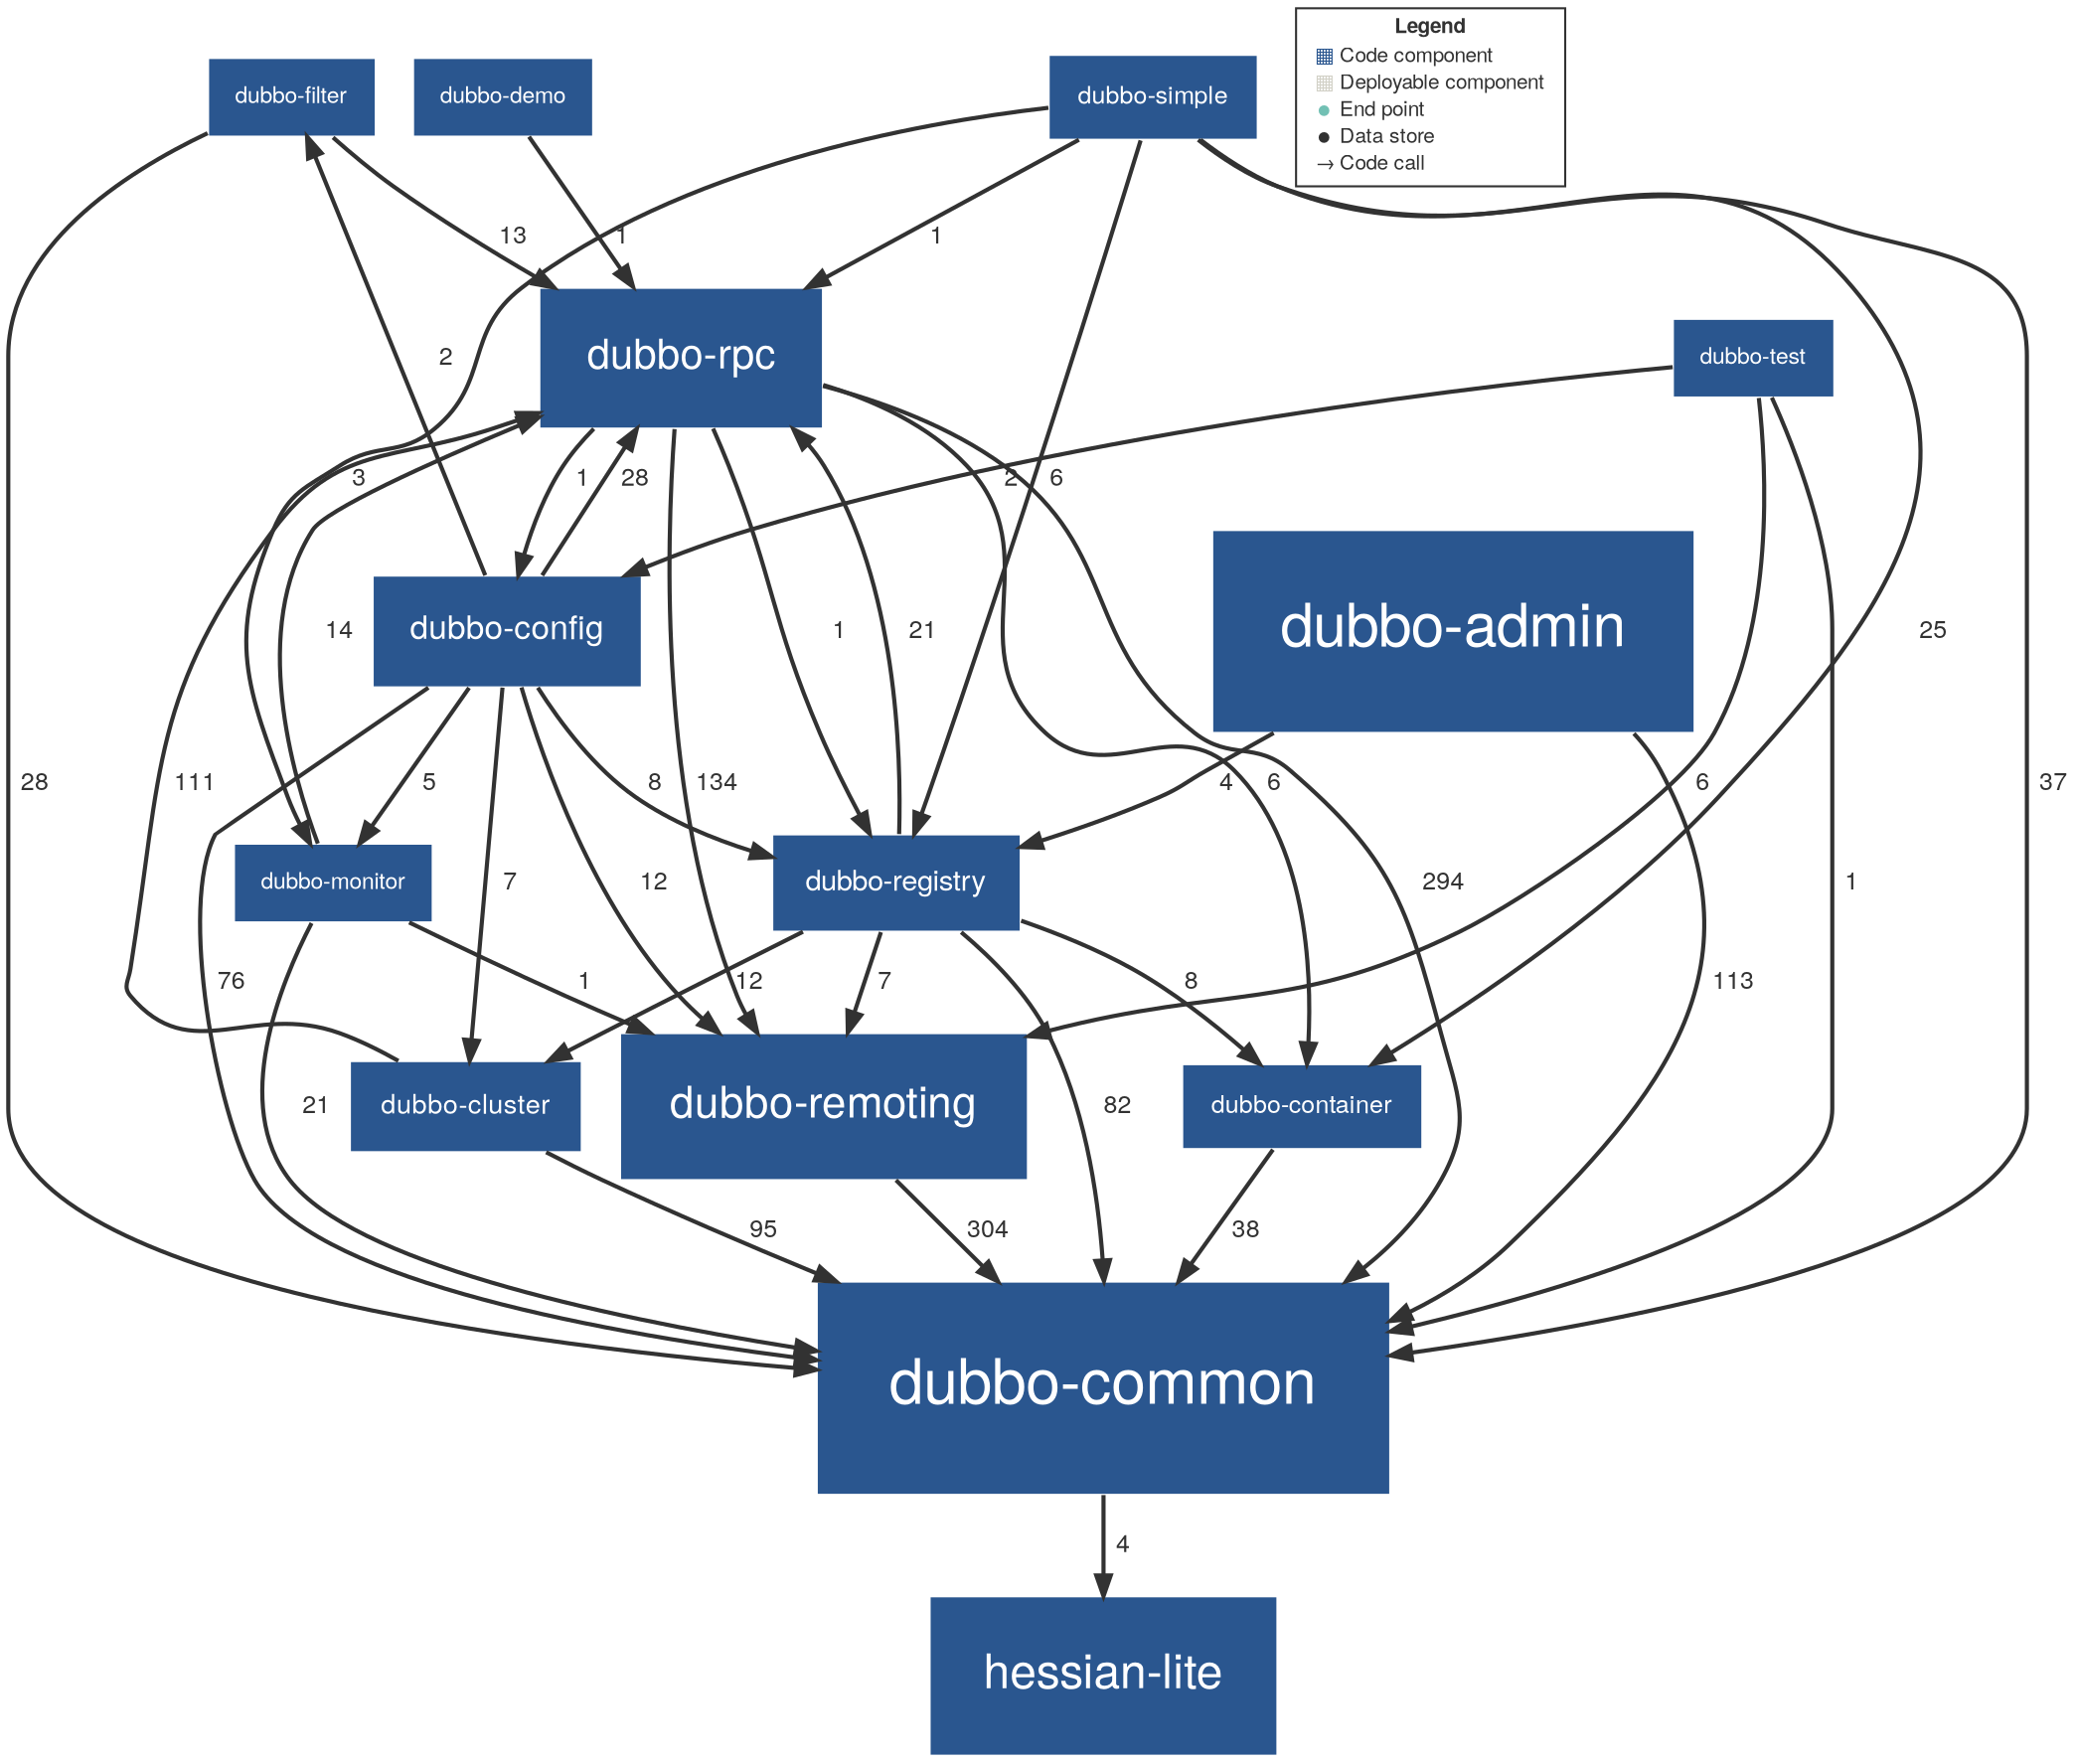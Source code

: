 digraph "Graph" {
compound=true
rankdir=TD
"com.alibaba:dubbo-common" [ shape="box" style="filled" fillcolor="#2A568F" penwidth="1" color="#FFFFFF" fontname="Helvetica Neue" fontcolor="#FFFFFF" fontsize="30" margin="0.48" label="dubbo-common" ]
"com.alibaba:dubbo-filter" [ shape="box" style="filled" fillcolor="#2A568F" penwidth="1" color="#FFFFFF" fontname="Helvetica Neue" fontcolor="#FFFFFF" fontsize="11" margin="0.176" label="dubbo-filter" ]
"com.alibaba:hessian-lite" [ shape="box" style="filled" fillcolor="#2A568F" penwidth="1" color="#FFFFFF" fontname="Helvetica Neue" fontcolor="#FFFFFF" fontsize="23" margin="0.368" label="hessian-lite" ]
"com.alibaba:dubbo-cluster" [ shape="box" style="filled" fillcolor="#2A568F" penwidth="1" color="#FFFFFF" fontname="Helvetica Neue" fontcolor="#FFFFFF" fontsize="13" margin="0.20800000000000002" label="dubbo-cluster" ]
"com.alibaba:dubbo-admin" [ shape="box" style="filled" fillcolor="#2A568F" penwidth="1" color="#FFFFFF" fontname="Helvetica Neue" fontcolor="#FFFFFF" fontsize="29" margin="0.464" label="dubbo-admin" ]
"com.alibaba:dubbo-simple" [ shape="box" style="filled" fillcolor="#2A568F" penwidth="1" color="#FFFFFF" fontname="Helvetica Neue" fontcolor="#FFFFFF" fontsize="12" margin="0.192" label="dubbo-simple" ]
"com.alibaba:dubbo-registry" [ shape="box" style="filled" fillcolor="#2A568F" penwidth="1" color="#FFFFFF" fontname="Helvetica Neue" fontcolor="#FFFFFF" fontsize="14" margin="0.224" label="dubbo-registry" ]
"com.alibaba:dubbo-monitor" [ shape="box" style="filled" fillcolor="#2A568F" penwidth="1" color="#FFFFFF" fontname="Helvetica Neue" fontcolor="#FFFFFF" fontsize="11" margin="0.176" label="dubbo-monitor" ]
"com.alibaba:dubbo-container" [ shape="box" style="filled" fillcolor="#2A568F" penwidth="1" color="#FFFFFF" fontname="Helvetica Neue" fontcolor="#FFFFFF" fontsize="12" margin="0.192" label="dubbo-container" ]
"com.alibaba:dubbo-test" [ shape="box" style="filled" fillcolor="#2A568F" penwidth="1" color="#FFFFFF" fontname="Helvetica Neue" fontcolor="#FFFFFF" fontsize="11" margin="0.176" label="dubbo-test" ]
"com.alibaba:dubbo-demo" [ shape="box" style="filled" fillcolor="#2A568F" penwidth="1" color="#FFFFFF" fontname="Helvetica Neue" fontcolor="#FFFFFF" fontsize="11" margin="0.176" label="dubbo-demo" ]
"com.alibaba:dubbo-remoting" [ shape="box" style="filled" fillcolor="#2A568F" penwidth="1" color="#FFFFFF" fontname="Helvetica Neue" fontcolor="#FFFFFF" fontsize="21" margin="0.336" label="dubbo-remoting" ]
"com.alibaba:dubbo-config" [ shape="box" style="filled" fillcolor="#2A568F" penwidth="1" color="#FFFFFF" fontname="Helvetica Neue" fontcolor="#FFFFFF" fontsize="16" margin="0.256" label="dubbo-config" ]
"com.alibaba:dubbo-rpc" [ shape="box" style="filled" fillcolor="#2A568F" penwidth="1" color="#FFFFFF" fontname="Helvetica Neue" fontcolor="#FFFFFF" fontsize="20" margin="0.32" label="dubbo-rpc" ]
"com.alibaba:dubbo-common" -> "com.alibaba:hessian-lite" [ penwidth="2" color="#323232" fontcolor="#323232" fontname="Helvetica Neue" fontsize="12" label="  4" ]
"com.alibaba:dubbo-filter" -> "com.alibaba:dubbo-common" [ penwidth="2" color="#323232" fontcolor="#323232" fontname="Helvetica Neue" fontsize="12" label="  28" ]
"com.alibaba:dubbo-filter" -> "com.alibaba:dubbo-rpc" [ penwidth="2" color="#323232" fontcolor="#323232" fontname="Helvetica Neue" fontsize="12" label="  13" ]
"com.alibaba:dubbo-cluster" -> "com.alibaba:dubbo-common" [ penwidth="2" color="#323232" fontcolor="#323232" fontname="Helvetica Neue" fontsize="12" label="  95" ]
"com.alibaba:dubbo-cluster" -> "com.alibaba:dubbo-rpc" [ penwidth="2" color="#323232" fontcolor="#323232" fontname="Helvetica Neue" fontsize="12" label="  111" ]
"com.alibaba:dubbo-admin" -> "com.alibaba:dubbo-common" [ penwidth="2" color="#323232" fontcolor="#323232" fontname="Helvetica Neue" fontsize="12" label="  113" ]
"com.alibaba:dubbo-admin" -> "com.alibaba:dubbo-registry" [ penwidth="2" color="#323232" fontcolor="#323232" fontname="Helvetica Neue" fontsize="12" label="  4" ]
"com.alibaba:dubbo-simple" -> "com.alibaba:dubbo-common" [ penwidth="2" color="#323232" fontcolor="#323232" fontname="Helvetica Neue" fontsize="12" label="  37" ]
"com.alibaba:dubbo-simple" -> "com.alibaba:dubbo-registry" [ penwidth="2" color="#323232" fontcolor="#323232" fontname="Helvetica Neue" fontsize="12" label="  6" ]
"com.alibaba:dubbo-simple" -> "com.alibaba:dubbo-monitor" [ penwidth="2" color="#323232" fontcolor="#323232" fontname="Helvetica Neue" fontsize="12" label="  3" ]
"com.alibaba:dubbo-simple" -> "com.alibaba:dubbo-container" [ penwidth="2" color="#323232" fontcolor="#323232" fontname="Helvetica Neue" fontsize="12" label="  25" ]
"com.alibaba:dubbo-simple" -> "com.alibaba:dubbo-rpc" [ penwidth="2" color="#323232" fontcolor="#323232" fontname="Helvetica Neue" fontsize="12" label="  1" ]
"com.alibaba:dubbo-registry" -> "com.alibaba:dubbo-common" [ penwidth="2" color="#323232" fontcolor="#323232" fontname="Helvetica Neue" fontsize="12" label="  82" ]
"com.alibaba:dubbo-registry" -> "com.alibaba:dubbo-cluster" [ penwidth="2" color="#323232" fontcolor="#323232" fontname="Helvetica Neue" fontsize="12" label="  12" ]
"com.alibaba:dubbo-registry" -> "com.alibaba:dubbo-container" [ penwidth="2" color="#323232" fontcolor="#323232" fontname="Helvetica Neue" fontsize="12" label="  8" ]
"com.alibaba:dubbo-registry" -> "com.alibaba:dubbo-remoting" [ penwidth="2" color="#323232" fontcolor="#323232" fontname="Helvetica Neue" fontsize="12" label="  7" ]
"com.alibaba:dubbo-registry" -> "com.alibaba:dubbo-rpc" [ penwidth="2" color="#323232" fontcolor="#323232" fontname="Helvetica Neue" fontsize="12" label="  21" ]
"com.alibaba:dubbo-monitor" -> "com.alibaba:dubbo-common" [ penwidth="2" color="#323232" fontcolor="#323232" fontname="Helvetica Neue" fontsize="12" label="  21" ]
"com.alibaba:dubbo-monitor" -> "com.alibaba:dubbo-remoting" [ penwidth="2" color="#323232" fontcolor="#323232" fontname="Helvetica Neue" fontsize="12" label="  1" ]
"com.alibaba:dubbo-monitor" -> "com.alibaba:dubbo-rpc" [ penwidth="2" color="#323232" fontcolor="#323232" fontname="Helvetica Neue" fontsize="12" label="  14" ]
"com.alibaba:dubbo-container" -> "com.alibaba:dubbo-common" [ penwidth="2" color="#323232" fontcolor="#323232" fontname="Helvetica Neue" fontsize="12" label="  38" ]
"com.alibaba:dubbo-test" -> "com.alibaba:dubbo-common" [ penwidth="2" color="#323232" fontcolor="#323232" fontname="Helvetica Neue" fontsize="12" label="  1" ]
"com.alibaba:dubbo-test" -> "com.alibaba:dubbo-remoting" [ penwidth="2" color="#323232" fontcolor="#323232" fontname="Helvetica Neue" fontsize="12" label="  6" ]
"com.alibaba:dubbo-test" -> "com.alibaba:dubbo-config" [ penwidth="2" color="#323232" fontcolor="#323232" fontname="Helvetica Neue" fontsize="12" label="  2" ]
"com.alibaba:dubbo-demo" -> "com.alibaba:dubbo-rpc" [ penwidth="2" color="#323232" fontcolor="#323232" fontname="Helvetica Neue" fontsize="12" label="  1" ]
"com.alibaba:dubbo-remoting" -> "com.alibaba:dubbo-common" [ penwidth="2" color="#323232" fontcolor="#323232" fontname="Helvetica Neue" fontsize="12" label="  304" ]
"com.alibaba:dubbo-config" -> "com.alibaba:dubbo-common" [ penwidth="2" color="#323232" fontcolor="#323232" fontname="Helvetica Neue" fontsize="12" label="  76" ]
"com.alibaba:dubbo-config" -> "com.alibaba:dubbo-filter" [ penwidth="2" color="#323232" fontcolor="#323232" fontname="Helvetica Neue" fontsize="12" label="  2" ]
"com.alibaba:dubbo-config" -> "com.alibaba:dubbo-cluster" [ penwidth="2" color="#323232" fontcolor="#323232" fontname="Helvetica Neue" fontsize="12" label="  7" ]
"com.alibaba:dubbo-config" -> "com.alibaba:dubbo-registry" [ penwidth="2" color="#323232" fontcolor="#323232" fontname="Helvetica Neue" fontsize="12" label="  8" ]
"com.alibaba:dubbo-config" -> "com.alibaba:dubbo-monitor" [ penwidth="2" color="#323232" fontcolor="#323232" fontname="Helvetica Neue" fontsize="12" label="  5" ]
"com.alibaba:dubbo-config" -> "com.alibaba:dubbo-remoting" [ penwidth="2" color="#323232" fontcolor="#323232" fontname="Helvetica Neue" fontsize="12" label="  12" ]
"com.alibaba:dubbo-config" -> "com.alibaba:dubbo-rpc" [ penwidth="2" color="#323232" fontcolor="#323232" fontname="Helvetica Neue" fontsize="12" label="  28" ]
"com.alibaba:dubbo-rpc" -> "com.alibaba:dubbo-common" [ penwidth="2" color="#323232" fontcolor="#323232" fontname="Helvetica Neue" fontsize="12" label="  294" ]
"com.alibaba:dubbo-rpc" -> "com.alibaba:dubbo-registry" [ penwidth="2" color="#323232" fontcolor="#323232" fontname="Helvetica Neue" fontsize="12" label="  1" ]
"com.alibaba:dubbo-rpc" -> "com.alibaba:dubbo-container" [ penwidth="2" color="#323232" fontcolor="#323232" fontname="Helvetica Neue" fontsize="12" label="  6" ]
"com.alibaba:dubbo-rpc" -> "com.alibaba:dubbo-remoting" [ penwidth="2" color="#323232" fontcolor="#323232" fontname="Helvetica Neue" fontsize="12" label="  134" ]
"com.alibaba:dubbo-rpc" -> "com.alibaba:dubbo-config" [ penwidth="2" color="#323232" fontcolor="#323232" fontname="Helvetica Neue" fontsize="12" label="  1" ]
"LEGEND" [ shape="box" style="filled" fillcolor="#FFFFFF" penwidth="1" color="#323232" fontname="Helvetica Neue" fontcolor="#323232" fontsize="10" label=<<TABLE BORDER="0" CELLPADDING="1" CELLSPACING="0">
<TR><TD COLSPAN="2"><B>Legend</B></TD></TR>
<TR><TD><FONT COLOR="#2A568F">&#9638;</FONT></TD><TD ALIGN="left">Code component</TD></TR>
<TR><TD><FONT COLOR="#D2D1C7">&#9638;</FONT></TD><TD ALIGN="left">Deployable component</TD></TR>
<TR><TD><FONT COLOR="#72C0B4">&#9679;</FONT></TD><TD ALIGN="left">End point</TD></TR>
<TR><TD><FONT COLOR="#323232">&#9679;</FONT></TD><TD ALIGN="left">Data store</TD></TR>
<TR><TD><FONT COLOR="#323232">&rarr;</FONT></TD><TD ALIGN="left">Code call</TD></TR>
</TABLE>
>  ]
}
